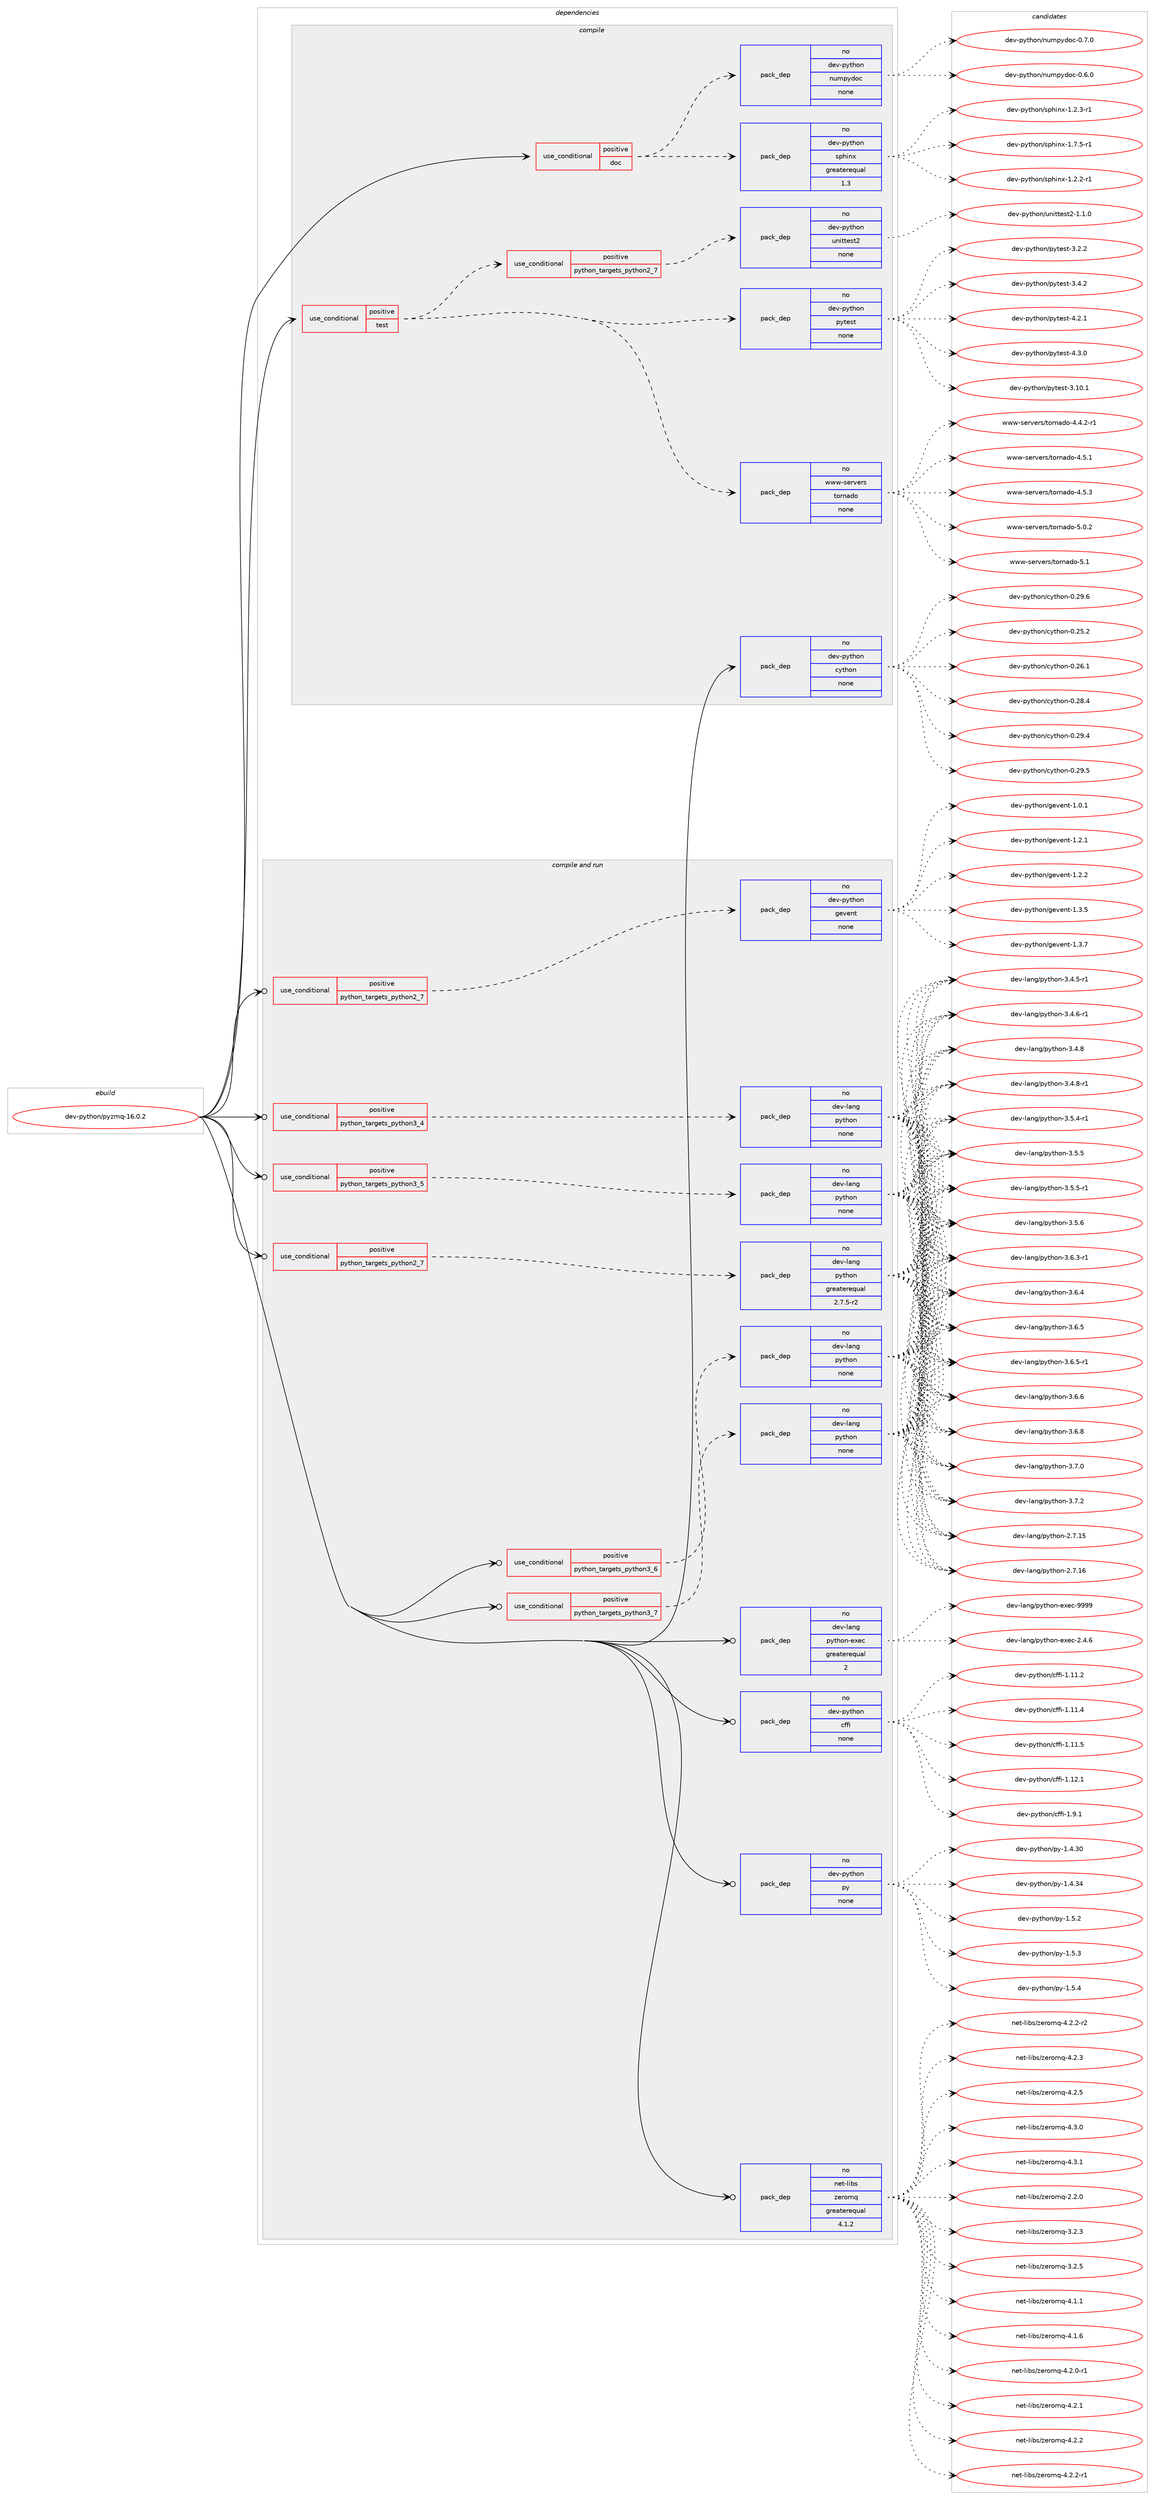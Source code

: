 digraph prolog {

# *************
# Graph options
# *************

newrank=true;
concentrate=true;
compound=true;
graph [rankdir=LR,fontname=Helvetica,fontsize=10,ranksep=1.5];#, ranksep=2.5, nodesep=0.2];
edge  [arrowhead=vee];
node  [fontname=Helvetica,fontsize=10];

# **********
# The ebuild
# **********

subgraph cluster_leftcol {
color=gray;
rank=same;
label=<<i>ebuild</i>>;
id [label="dev-python/pyzmq-16.0.2", color=red, width=4, href="../dev-python/pyzmq-16.0.2.svg"];
}

# ****************
# The dependencies
# ****************

subgraph cluster_midcol {
color=gray;
label=<<i>dependencies</i>>;
subgraph cluster_compile {
fillcolor="#eeeeee";
style=filled;
label=<<i>compile</i>>;
subgraph cond383420 {
dependency1437870 [label=<<TABLE BORDER="0" CELLBORDER="1" CELLSPACING="0" CELLPADDING="4"><TR><TD ROWSPAN="3" CELLPADDING="10">use_conditional</TD></TR><TR><TD>positive</TD></TR><TR><TD>doc</TD></TR></TABLE>>, shape=none, color=red];
subgraph pack1031091 {
dependency1437871 [label=<<TABLE BORDER="0" CELLBORDER="1" CELLSPACING="0" CELLPADDING="4" WIDTH="220"><TR><TD ROWSPAN="6" CELLPADDING="30">pack_dep</TD></TR><TR><TD WIDTH="110">no</TD></TR><TR><TD>dev-python</TD></TR><TR><TD>sphinx</TD></TR><TR><TD>greaterequal</TD></TR><TR><TD>1.3</TD></TR></TABLE>>, shape=none, color=blue];
}
dependency1437870:e -> dependency1437871:w [weight=20,style="dashed",arrowhead="vee"];
subgraph pack1031092 {
dependency1437872 [label=<<TABLE BORDER="0" CELLBORDER="1" CELLSPACING="0" CELLPADDING="4" WIDTH="220"><TR><TD ROWSPAN="6" CELLPADDING="30">pack_dep</TD></TR><TR><TD WIDTH="110">no</TD></TR><TR><TD>dev-python</TD></TR><TR><TD>numpydoc</TD></TR><TR><TD>none</TD></TR><TR><TD></TD></TR></TABLE>>, shape=none, color=blue];
}
dependency1437870:e -> dependency1437872:w [weight=20,style="dashed",arrowhead="vee"];
}
id:e -> dependency1437870:w [weight=20,style="solid",arrowhead="vee"];
subgraph cond383421 {
dependency1437873 [label=<<TABLE BORDER="0" CELLBORDER="1" CELLSPACING="0" CELLPADDING="4"><TR><TD ROWSPAN="3" CELLPADDING="10">use_conditional</TD></TR><TR><TD>positive</TD></TR><TR><TD>test</TD></TR></TABLE>>, shape=none, color=red];
subgraph pack1031093 {
dependency1437874 [label=<<TABLE BORDER="0" CELLBORDER="1" CELLSPACING="0" CELLPADDING="4" WIDTH="220"><TR><TD ROWSPAN="6" CELLPADDING="30">pack_dep</TD></TR><TR><TD WIDTH="110">no</TD></TR><TR><TD>dev-python</TD></TR><TR><TD>pytest</TD></TR><TR><TD>none</TD></TR><TR><TD></TD></TR></TABLE>>, shape=none, color=blue];
}
dependency1437873:e -> dependency1437874:w [weight=20,style="dashed",arrowhead="vee"];
subgraph cond383422 {
dependency1437875 [label=<<TABLE BORDER="0" CELLBORDER="1" CELLSPACING="0" CELLPADDING="4"><TR><TD ROWSPAN="3" CELLPADDING="10">use_conditional</TD></TR><TR><TD>positive</TD></TR><TR><TD>python_targets_python2_7</TD></TR></TABLE>>, shape=none, color=red];
subgraph pack1031094 {
dependency1437876 [label=<<TABLE BORDER="0" CELLBORDER="1" CELLSPACING="0" CELLPADDING="4" WIDTH="220"><TR><TD ROWSPAN="6" CELLPADDING="30">pack_dep</TD></TR><TR><TD WIDTH="110">no</TD></TR><TR><TD>dev-python</TD></TR><TR><TD>unittest2</TD></TR><TR><TD>none</TD></TR><TR><TD></TD></TR></TABLE>>, shape=none, color=blue];
}
dependency1437875:e -> dependency1437876:w [weight=20,style="dashed",arrowhead="vee"];
}
dependency1437873:e -> dependency1437875:w [weight=20,style="dashed",arrowhead="vee"];
subgraph pack1031095 {
dependency1437877 [label=<<TABLE BORDER="0" CELLBORDER="1" CELLSPACING="0" CELLPADDING="4" WIDTH="220"><TR><TD ROWSPAN="6" CELLPADDING="30">pack_dep</TD></TR><TR><TD WIDTH="110">no</TD></TR><TR><TD>www-servers</TD></TR><TR><TD>tornado</TD></TR><TR><TD>none</TD></TR><TR><TD></TD></TR></TABLE>>, shape=none, color=blue];
}
dependency1437873:e -> dependency1437877:w [weight=20,style="dashed",arrowhead="vee"];
}
id:e -> dependency1437873:w [weight=20,style="solid",arrowhead="vee"];
subgraph pack1031096 {
dependency1437878 [label=<<TABLE BORDER="0" CELLBORDER="1" CELLSPACING="0" CELLPADDING="4" WIDTH="220"><TR><TD ROWSPAN="6" CELLPADDING="30">pack_dep</TD></TR><TR><TD WIDTH="110">no</TD></TR><TR><TD>dev-python</TD></TR><TR><TD>cython</TD></TR><TR><TD>none</TD></TR><TR><TD></TD></TR></TABLE>>, shape=none, color=blue];
}
id:e -> dependency1437878:w [weight=20,style="solid",arrowhead="vee"];
}
subgraph cluster_compileandrun {
fillcolor="#eeeeee";
style=filled;
label=<<i>compile and run</i>>;
subgraph cond383423 {
dependency1437879 [label=<<TABLE BORDER="0" CELLBORDER="1" CELLSPACING="0" CELLPADDING="4"><TR><TD ROWSPAN="3" CELLPADDING="10">use_conditional</TD></TR><TR><TD>positive</TD></TR><TR><TD>python_targets_python2_7</TD></TR></TABLE>>, shape=none, color=red];
subgraph pack1031097 {
dependency1437880 [label=<<TABLE BORDER="0" CELLBORDER="1" CELLSPACING="0" CELLPADDING="4" WIDTH="220"><TR><TD ROWSPAN="6" CELLPADDING="30">pack_dep</TD></TR><TR><TD WIDTH="110">no</TD></TR><TR><TD>dev-lang</TD></TR><TR><TD>python</TD></TR><TR><TD>greaterequal</TD></TR><TR><TD>2.7.5-r2</TD></TR></TABLE>>, shape=none, color=blue];
}
dependency1437879:e -> dependency1437880:w [weight=20,style="dashed",arrowhead="vee"];
}
id:e -> dependency1437879:w [weight=20,style="solid",arrowhead="odotvee"];
subgraph cond383424 {
dependency1437881 [label=<<TABLE BORDER="0" CELLBORDER="1" CELLSPACING="0" CELLPADDING="4"><TR><TD ROWSPAN="3" CELLPADDING="10">use_conditional</TD></TR><TR><TD>positive</TD></TR><TR><TD>python_targets_python2_7</TD></TR></TABLE>>, shape=none, color=red];
subgraph pack1031098 {
dependency1437882 [label=<<TABLE BORDER="0" CELLBORDER="1" CELLSPACING="0" CELLPADDING="4" WIDTH="220"><TR><TD ROWSPAN="6" CELLPADDING="30">pack_dep</TD></TR><TR><TD WIDTH="110">no</TD></TR><TR><TD>dev-python</TD></TR><TR><TD>gevent</TD></TR><TR><TD>none</TD></TR><TR><TD></TD></TR></TABLE>>, shape=none, color=blue];
}
dependency1437881:e -> dependency1437882:w [weight=20,style="dashed",arrowhead="vee"];
}
id:e -> dependency1437881:w [weight=20,style="solid",arrowhead="odotvee"];
subgraph cond383425 {
dependency1437883 [label=<<TABLE BORDER="0" CELLBORDER="1" CELLSPACING="0" CELLPADDING="4"><TR><TD ROWSPAN="3" CELLPADDING="10">use_conditional</TD></TR><TR><TD>positive</TD></TR><TR><TD>python_targets_python3_4</TD></TR></TABLE>>, shape=none, color=red];
subgraph pack1031099 {
dependency1437884 [label=<<TABLE BORDER="0" CELLBORDER="1" CELLSPACING="0" CELLPADDING="4" WIDTH="220"><TR><TD ROWSPAN="6" CELLPADDING="30">pack_dep</TD></TR><TR><TD WIDTH="110">no</TD></TR><TR><TD>dev-lang</TD></TR><TR><TD>python</TD></TR><TR><TD>none</TD></TR><TR><TD></TD></TR></TABLE>>, shape=none, color=blue];
}
dependency1437883:e -> dependency1437884:w [weight=20,style="dashed",arrowhead="vee"];
}
id:e -> dependency1437883:w [weight=20,style="solid",arrowhead="odotvee"];
subgraph cond383426 {
dependency1437885 [label=<<TABLE BORDER="0" CELLBORDER="1" CELLSPACING="0" CELLPADDING="4"><TR><TD ROWSPAN="3" CELLPADDING="10">use_conditional</TD></TR><TR><TD>positive</TD></TR><TR><TD>python_targets_python3_5</TD></TR></TABLE>>, shape=none, color=red];
subgraph pack1031100 {
dependency1437886 [label=<<TABLE BORDER="0" CELLBORDER="1" CELLSPACING="0" CELLPADDING="4" WIDTH="220"><TR><TD ROWSPAN="6" CELLPADDING="30">pack_dep</TD></TR><TR><TD WIDTH="110">no</TD></TR><TR><TD>dev-lang</TD></TR><TR><TD>python</TD></TR><TR><TD>none</TD></TR><TR><TD></TD></TR></TABLE>>, shape=none, color=blue];
}
dependency1437885:e -> dependency1437886:w [weight=20,style="dashed",arrowhead="vee"];
}
id:e -> dependency1437885:w [weight=20,style="solid",arrowhead="odotvee"];
subgraph cond383427 {
dependency1437887 [label=<<TABLE BORDER="0" CELLBORDER="1" CELLSPACING="0" CELLPADDING="4"><TR><TD ROWSPAN="3" CELLPADDING="10">use_conditional</TD></TR><TR><TD>positive</TD></TR><TR><TD>python_targets_python3_6</TD></TR></TABLE>>, shape=none, color=red];
subgraph pack1031101 {
dependency1437888 [label=<<TABLE BORDER="0" CELLBORDER="1" CELLSPACING="0" CELLPADDING="4" WIDTH="220"><TR><TD ROWSPAN="6" CELLPADDING="30">pack_dep</TD></TR><TR><TD WIDTH="110">no</TD></TR><TR><TD>dev-lang</TD></TR><TR><TD>python</TD></TR><TR><TD>none</TD></TR><TR><TD></TD></TR></TABLE>>, shape=none, color=blue];
}
dependency1437887:e -> dependency1437888:w [weight=20,style="dashed",arrowhead="vee"];
}
id:e -> dependency1437887:w [weight=20,style="solid",arrowhead="odotvee"];
subgraph cond383428 {
dependency1437889 [label=<<TABLE BORDER="0" CELLBORDER="1" CELLSPACING="0" CELLPADDING="4"><TR><TD ROWSPAN="3" CELLPADDING="10">use_conditional</TD></TR><TR><TD>positive</TD></TR><TR><TD>python_targets_python3_7</TD></TR></TABLE>>, shape=none, color=red];
subgraph pack1031102 {
dependency1437890 [label=<<TABLE BORDER="0" CELLBORDER="1" CELLSPACING="0" CELLPADDING="4" WIDTH="220"><TR><TD ROWSPAN="6" CELLPADDING="30">pack_dep</TD></TR><TR><TD WIDTH="110">no</TD></TR><TR><TD>dev-lang</TD></TR><TR><TD>python</TD></TR><TR><TD>none</TD></TR><TR><TD></TD></TR></TABLE>>, shape=none, color=blue];
}
dependency1437889:e -> dependency1437890:w [weight=20,style="dashed",arrowhead="vee"];
}
id:e -> dependency1437889:w [weight=20,style="solid",arrowhead="odotvee"];
subgraph pack1031103 {
dependency1437891 [label=<<TABLE BORDER="0" CELLBORDER="1" CELLSPACING="0" CELLPADDING="4" WIDTH="220"><TR><TD ROWSPAN="6" CELLPADDING="30">pack_dep</TD></TR><TR><TD WIDTH="110">no</TD></TR><TR><TD>dev-lang</TD></TR><TR><TD>python-exec</TD></TR><TR><TD>greaterequal</TD></TR><TR><TD>2</TD></TR></TABLE>>, shape=none, color=blue];
}
id:e -> dependency1437891:w [weight=20,style="solid",arrowhead="odotvee"];
subgraph pack1031104 {
dependency1437892 [label=<<TABLE BORDER="0" CELLBORDER="1" CELLSPACING="0" CELLPADDING="4" WIDTH="220"><TR><TD ROWSPAN="6" CELLPADDING="30">pack_dep</TD></TR><TR><TD WIDTH="110">no</TD></TR><TR><TD>dev-python</TD></TR><TR><TD>cffi</TD></TR><TR><TD>none</TD></TR><TR><TD></TD></TR></TABLE>>, shape=none, color=blue];
}
id:e -> dependency1437892:w [weight=20,style="solid",arrowhead="odotvee"];
subgraph pack1031105 {
dependency1437893 [label=<<TABLE BORDER="0" CELLBORDER="1" CELLSPACING="0" CELLPADDING="4" WIDTH="220"><TR><TD ROWSPAN="6" CELLPADDING="30">pack_dep</TD></TR><TR><TD WIDTH="110">no</TD></TR><TR><TD>dev-python</TD></TR><TR><TD>py</TD></TR><TR><TD>none</TD></TR><TR><TD></TD></TR></TABLE>>, shape=none, color=blue];
}
id:e -> dependency1437893:w [weight=20,style="solid",arrowhead="odotvee"];
subgraph pack1031106 {
dependency1437894 [label=<<TABLE BORDER="0" CELLBORDER="1" CELLSPACING="0" CELLPADDING="4" WIDTH="220"><TR><TD ROWSPAN="6" CELLPADDING="30">pack_dep</TD></TR><TR><TD WIDTH="110">no</TD></TR><TR><TD>net-libs</TD></TR><TR><TD>zeromq</TD></TR><TR><TD>greaterequal</TD></TR><TR><TD>4.1.2</TD></TR></TABLE>>, shape=none, color=blue];
}
id:e -> dependency1437894:w [weight=20,style="solid",arrowhead="odotvee"];
}
subgraph cluster_run {
fillcolor="#eeeeee";
style=filled;
label=<<i>run</i>>;
}
}

# **************
# The candidates
# **************

subgraph cluster_choices {
rank=same;
color=gray;
label=<<i>candidates</i>>;

subgraph choice1031091 {
color=black;
nodesep=1;
choice10010111845112121116104111110471151121041051101204549465046504511449 [label="dev-python/sphinx-1.2.2-r1", color=red, width=4,href="../dev-python/sphinx-1.2.2-r1.svg"];
choice10010111845112121116104111110471151121041051101204549465046514511449 [label="dev-python/sphinx-1.2.3-r1", color=red, width=4,href="../dev-python/sphinx-1.2.3-r1.svg"];
choice10010111845112121116104111110471151121041051101204549465546534511449 [label="dev-python/sphinx-1.7.5-r1", color=red, width=4,href="../dev-python/sphinx-1.7.5-r1.svg"];
dependency1437871:e -> choice10010111845112121116104111110471151121041051101204549465046504511449:w [style=dotted,weight="100"];
dependency1437871:e -> choice10010111845112121116104111110471151121041051101204549465046514511449:w [style=dotted,weight="100"];
dependency1437871:e -> choice10010111845112121116104111110471151121041051101204549465546534511449:w [style=dotted,weight="100"];
}
subgraph choice1031092 {
color=black;
nodesep=1;
choice100101118451121211161041111104711011710911212110011199454846544648 [label="dev-python/numpydoc-0.6.0", color=red, width=4,href="../dev-python/numpydoc-0.6.0.svg"];
choice100101118451121211161041111104711011710911212110011199454846554648 [label="dev-python/numpydoc-0.7.0", color=red, width=4,href="../dev-python/numpydoc-0.7.0.svg"];
dependency1437872:e -> choice100101118451121211161041111104711011710911212110011199454846544648:w [style=dotted,weight="100"];
dependency1437872:e -> choice100101118451121211161041111104711011710911212110011199454846554648:w [style=dotted,weight="100"];
}
subgraph choice1031093 {
color=black;
nodesep=1;
choice100101118451121211161041111104711212111610111511645514649484649 [label="dev-python/pytest-3.10.1", color=red, width=4,href="../dev-python/pytest-3.10.1.svg"];
choice1001011184511212111610411111047112121116101115116455146504650 [label="dev-python/pytest-3.2.2", color=red, width=4,href="../dev-python/pytest-3.2.2.svg"];
choice1001011184511212111610411111047112121116101115116455146524650 [label="dev-python/pytest-3.4.2", color=red, width=4,href="../dev-python/pytest-3.4.2.svg"];
choice1001011184511212111610411111047112121116101115116455246504649 [label="dev-python/pytest-4.2.1", color=red, width=4,href="../dev-python/pytest-4.2.1.svg"];
choice1001011184511212111610411111047112121116101115116455246514648 [label="dev-python/pytest-4.3.0", color=red, width=4,href="../dev-python/pytest-4.3.0.svg"];
dependency1437874:e -> choice100101118451121211161041111104711212111610111511645514649484649:w [style=dotted,weight="100"];
dependency1437874:e -> choice1001011184511212111610411111047112121116101115116455146504650:w [style=dotted,weight="100"];
dependency1437874:e -> choice1001011184511212111610411111047112121116101115116455146524650:w [style=dotted,weight="100"];
dependency1437874:e -> choice1001011184511212111610411111047112121116101115116455246504649:w [style=dotted,weight="100"];
dependency1437874:e -> choice1001011184511212111610411111047112121116101115116455246514648:w [style=dotted,weight="100"];
}
subgraph choice1031094 {
color=black;
nodesep=1;
choice100101118451121211161041111104711711010511611610111511650454946494648 [label="dev-python/unittest2-1.1.0", color=red, width=4,href="../dev-python/unittest2-1.1.0.svg"];
dependency1437876:e -> choice100101118451121211161041111104711711010511611610111511650454946494648:w [style=dotted,weight="100"];
}
subgraph choice1031095 {
color=black;
nodesep=1;
choice1191191194511510111411810111411547116111114110971001114552465246504511449 [label="www-servers/tornado-4.4.2-r1", color=red, width=4,href="../www-servers/tornado-4.4.2-r1.svg"];
choice119119119451151011141181011141154711611111411097100111455246534649 [label="www-servers/tornado-4.5.1", color=red, width=4,href="../www-servers/tornado-4.5.1.svg"];
choice119119119451151011141181011141154711611111411097100111455246534651 [label="www-servers/tornado-4.5.3", color=red, width=4,href="../www-servers/tornado-4.5.3.svg"];
choice119119119451151011141181011141154711611111411097100111455346484650 [label="www-servers/tornado-5.0.2", color=red, width=4,href="../www-servers/tornado-5.0.2.svg"];
choice11911911945115101114118101114115471161111141109710011145534649 [label="www-servers/tornado-5.1", color=red, width=4,href="../www-servers/tornado-5.1.svg"];
dependency1437877:e -> choice1191191194511510111411810111411547116111114110971001114552465246504511449:w [style=dotted,weight="100"];
dependency1437877:e -> choice119119119451151011141181011141154711611111411097100111455246534649:w [style=dotted,weight="100"];
dependency1437877:e -> choice119119119451151011141181011141154711611111411097100111455246534651:w [style=dotted,weight="100"];
dependency1437877:e -> choice119119119451151011141181011141154711611111411097100111455346484650:w [style=dotted,weight="100"];
dependency1437877:e -> choice11911911945115101114118101114115471161111141109710011145534649:w [style=dotted,weight="100"];
}
subgraph choice1031096 {
color=black;
nodesep=1;
choice10010111845112121116104111110479912111610411111045484650534650 [label="dev-python/cython-0.25.2", color=red, width=4,href="../dev-python/cython-0.25.2.svg"];
choice10010111845112121116104111110479912111610411111045484650544649 [label="dev-python/cython-0.26.1", color=red, width=4,href="../dev-python/cython-0.26.1.svg"];
choice10010111845112121116104111110479912111610411111045484650564652 [label="dev-python/cython-0.28.4", color=red, width=4,href="../dev-python/cython-0.28.4.svg"];
choice10010111845112121116104111110479912111610411111045484650574652 [label="dev-python/cython-0.29.4", color=red, width=4,href="../dev-python/cython-0.29.4.svg"];
choice10010111845112121116104111110479912111610411111045484650574653 [label="dev-python/cython-0.29.5", color=red, width=4,href="../dev-python/cython-0.29.5.svg"];
choice10010111845112121116104111110479912111610411111045484650574654 [label="dev-python/cython-0.29.6", color=red, width=4,href="../dev-python/cython-0.29.6.svg"];
dependency1437878:e -> choice10010111845112121116104111110479912111610411111045484650534650:w [style=dotted,weight="100"];
dependency1437878:e -> choice10010111845112121116104111110479912111610411111045484650544649:w [style=dotted,weight="100"];
dependency1437878:e -> choice10010111845112121116104111110479912111610411111045484650564652:w [style=dotted,weight="100"];
dependency1437878:e -> choice10010111845112121116104111110479912111610411111045484650574652:w [style=dotted,weight="100"];
dependency1437878:e -> choice10010111845112121116104111110479912111610411111045484650574653:w [style=dotted,weight="100"];
dependency1437878:e -> choice10010111845112121116104111110479912111610411111045484650574654:w [style=dotted,weight="100"];
}
subgraph choice1031097 {
color=black;
nodesep=1;
choice10010111845108971101034711212111610411111045504655464953 [label="dev-lang/python-2.7.15", color=red, width=4,href="../dev-lang/python-2.7.15.svg"];
choice10010111845108971101034711212111610411111045504655464954 [label="dev-lang/python-2.7.16", color=red, width=4,href="../dev-lang/python-2.7.16.svg"];
choice1001011184510897110103471121211161041111104551465246534511449 [label="dev-lang/python-3.4.5-r1", color=red, width=4,href="../dev-lang/python-3.4.5-r1.svg"];
choice1001011184510897110103471121211161041111104551465246544511449 [label="dev-lang/python-3.4.6-r1", color=red, width=4,href="../dev-lang/python-3.4.6-r1.svg"];
choice100101118451089711010347112121116104111110455146524656 [label="dev-lang/python-3.4.8", color=red, width=4,href="../dev-lang/python-3.4.8.svg"];
choice1001011184510897110103471121211161041111104551465246564511449 [label="dev-lang/python-3.4.8-r1", color=red, width=4,href="../dev-lang/python-3.4.8-r1.svg"];
choice1001011184510897110103471121211161041111104551465346524511449 [label="dev-lang/python-3.5.4-r1", color=red, width=4,href="../dev-lang/python-3.5.4-r1.svg"];
choice100101118451089711010347112121116104111110455146534653 [label="dev-lang/python-3.5.5", color=red, width=4,href="../dev-lang/python-3.5.5.svg"];
choice1001011184510897110103471121211161041111104551465346534511449 [label="dev-lang/python-3.5.5-r1", color=red, width=4,href="../dev-lang/python-3.5.5-r1.svg"];
choice100101118451089711010347112121116104111110455146534654 [label="dev-lang/python-3.5.6", color=red, width=4,href="../dev-lang/python-3.5.6.svg"];
choice1001011184510897110103471121211161041111104551465446514511449 [label="dev-lang/python-3.6.3-r1", color=red, width=4,href="../dev-lang/python-3.6.3-r1.svg"];
choice100101118451089711010347112121116104111110455146544652 [label="dev-lang/python-3.6.4", color=red, width=4,href="../dev-lang/python-3.6.4.svg"];
choice100101118451089711010347112121116104111110455146544653 [label="dev-lang/python-3.6.5", color=red, width=4,href="../dev-lang/python-3.6.5.svg"];
choice1001011184510897110103471121211161041111104551465446534511449 [label="dev-lang/python-3.6.5-r1", color=red, width=4,href="../dev-lang/python-3.6.5-r1.svg"];
choice100101118451089711010347112121116104111110455146544654 [label="dev-lang/python-3.6.6", color=red, width=4,href="../dev-lang/python-3.6.6.svg"];
choice100101118451089711010347112121116104111110455146544656 [label="dev-lang/python-3.6.8", color=red, width=4,href="../dev-lang/python-3.6.8.svg"];
choice100101118451089711010347112121116104111110455146554648 [label="dev-lang/python-3.7.0", color=red, width=4,href="../dev-lang/python-3.7.0.svg"];
choice100101118451089711010347112121116104111110455146554650 [label="dev-lang/python-3.7.2", color=red, width=4,href="../dev-lang/python-3.7.2.svg"];
dependency1437880:e -> choice10010111845108971101034711212111610411111045504655464953:w [style=dotted,weight="100"];
dependency1437880:e -> choice10010111845108971101034711212111610411111045504655464954:w [style=dotted,weight="100"];
dependency1437880:e -> choice1001011184510897110103471121211161041111104551465246534511449:w [style=dotted,weight="100"];
dependency1437880:e -> choice1001011184510897110103471121211161041111104551465246544511449:w [style=dotted,weight="100"];
dependency1437880:e -> choice100101118451089711010347112121116104111110455146524656:w [style=dotted,weight="100"];
dependency1437880:e -> choice1001011184510897110103471121211161041111104551465246564511449:w [style=dotted,weight="100"];
dependency1437880:e -> choice1001011184510897110103471121211161041111104551465346524511449:w [style=dotted,weight="100"];
dependency1437880:e -> choice100101118451089711010347112121116104111110455146534653:w [style=dotted,weight="100"];
dependency1437880:e -> choice1001011184510897110103471121211161041111104551465346534511449:w [style=dotted,weight="100"];
dependency1437880:e -> choice100101118451089711010347112121116104111110455146534654:w [style=dotted,weight="100"];
dependency1437880:e -> choice1001011184510897110103471121211161041111104551465446514511449:w [style=dotted,weight="100"];
dependency1437880:e -> choice100101118451089711010347112121116104111110455146544652:w [style=dotted,weight="100"];
dependency1437880:e -> choice100101118451089711010347112121116104111110455146544653:w [style=dotted,weight="100"];
dependency1437880:e -> choice1001011184510897110103471121211161041111104551465446534511449:w [style=dotted,weight="100"];
dependency1437880:e -> choice100101118451089711010347112121116104111110455146544654:w [style=dotted,weight="100"];
dependency1437880:e -> choice100101118451089711010347112121116104111110455146544656:w [style=dotted,weight="100"];
dependency1437880:e -> choice100101118451089711010347112121116104111110455146554648:w [style=dotted,weight="100"];
dependency1437880:e -> choice100101118451089711010347112121116104111110455146554650:w [style=dotted,weight="100"];
}
subgraph choice1031098 {
color=black;
nodesep=1;
choice1001011184511212111610411111047103101118101110116454946484649 [label="dev-python/gevent-1.0.1", color=red, width=4,href="../dev-python/gevent-1.0.1.svg"];
choice1001011184511212111610411111047103101118101110116454946504649 [label="dev-python/gevent-1.2.1", color=red, width=4,href="../dev-python/gevent-1.2.1.svg"];
choice1001011184511212111610411111047103101118101110116454946504650 [label="dev-python/gevent-1.2.2", color=red, width=4,href="../dev-python/gevent-1.2.2.svg"];
choice1001011184511212111610411111047103101118101110116454946514653 [label="dev-python/gevent-1.3.5", color=red, width=4,href="../dev-python/gevent-1.3.5.svg"];
choice1001011184511212111610411111047103101118101110116454946514655 [label="dev-python/gevent-1.3.7", color=red, width=4,href="../dev-python/gevent-1.3.7.svg"];
dependency1437882:e -> choice1001011184511212111610411111047103101118101110116454946484649:w [style=dotted,weight="100"];
dependency1437882:e -> choice1001011184511212111610411111047103101118101110116454946504649:w [style=dotted,weight="100"];
dependency1437882:e -> choice1001011184511212111610411111047103101118101110116454946504650:w [style=dotted,weight="100"];
dependency1437882:e -> choice1001011184511212111610411111047103101118101110116454946514653:w [style=dotted,weight="100"];
dependency1437882:e -> choice1001011184511212111610411111047103101118101110116454946514655:w [style=dotted,weight="100"];
}
subgraph choice1031099 {
color=black;
nodesep=1;
choice10010111845108971101034711212111610411111045504655464953 [label="dev-lang/python-2.7.15", color=red, width=4,href="../dev-lang/python-2.7.15.svg"];
choice10010111845108971101034711212111610411111045504655464954 [label="dev-lang/python-2.7.16", color=red, width=4,href="../dev-lang/python-2.7.16.svg"];
choice1001011184510897110103471121211161041111104551465246534511449 [label="dev-lang/python-3.4.5-r1", color=red, width=4,href="../dev-lang/python-3.4.5-r1.svg"];
choice1001011184510897110103471121211161041111104551465246544511449 [label="dev-lang/python-3.4.6-r1", color=red, width=4,href="../dev-lang/python-3.4.6-r1.svg"];
choice100101118451089711010347112121116104111110455146524656 [label="dev-lang/python-3.4.8", color=red, width=4,href="../dev-lang/python-3.4.8.svg"];
choice1001011184510897110103471121211161041111104551465246564511449 [label="dev-lang/python-3.4.8-r1", color=red, width=4,href="../dev-lang/python-3.4.8-r1.svg"];
choice1001011184510897110103471121211161041111104551465346524511449 [label="dev-lang/python-3.5.4-r1", color=red, width=4,href="../dev-lang/python-3.5.4-r1.svg"];
choice100101118451089711010347112121116104111110455146534653 [label="dev-lang/python-3.5.5", color=red, width=4,href="../dev-lang/python-3.5.5.svg"];
choice1001011184510897110103471121211161041111104551465346534511449 [label="dev-lang/python-3.5.5-r1", color=red, width=4,href="../dev-lang/python-3.5.5-r1.svg"];
choice100101118451089711010347112121116104111110455146534654 [label="dev-lang/python-3.5.6", color=red, width=4,href="../dev-lang/python-3.5.6.svg"];
choice1001011184510897110103471121211161041111104551465446514511449 [label="dev-lang/python-3.6.3-r1", color=red, width=4,href="../dev-lang/python-3.6.3-r1.svg"];
choice100101118451089711010347112121116104111110455146544652 [label="dev-lang/python-3.6.4", color=red, width=4,href="../dev-lang/python-3.6.4.svg"];
choice100101118451089711010347112121116104111110455146544653 [label="dev-lang/python-3.6.5", color=red, width=4,href="../dev-lang/python-3.6.5.svg"];
choice1001011184510897110103471121211161041111104551465446534511449 [label="dev-lang/python-3.6.5-r1", color=red, width=4,href="../dev-lang/python-3.6.5-r1.svg"];
choice100101118451089711010347112121116104111110455146544654 [label="dev-lang/python-3.6.6", color=red, width=4,href="../dev-lang/python-3.6.6.svg"];
choice100101118451089711010347112121116104111110455146544656 [label="dev-lang/python-3.6.8", color=red, width=4,href="../dev-lang/python-3.6.8.svg"];
choice100101118451089711010347112121116104111110455146554648 [label="dev-lang/python-3.7.0", color=red, width=4,href="../dev-lang/python-3.7.0.svg"];
choice100101118451089711010347112121116104111110455146554650 [label="dev-lang/python-3.7.2", color=red, width=4,href="../dev-lang/python-3.7.2.svg"];
dependency1437884:e -> choice10010111845108971101034711212111610411111045504655464953:w [style=dotted,weight="100"];
dependency1437884:e -> choice10010111845108971101034711212111610411111045504655464954:w [style=dotted,weight="100"];
dependency1437884:e -> choice1001011184510897110103471121211161041111104551465246534511449:w [style=dotted,weight="100"];
dependency1437884:e -> choice1001011184510897110103471121211161041111104551465246544511449:w [style=dotted,weight="100"];
dependency1437884:e -> choice100101118451089711010347112121116104111110455146524656:w [style=dotted,weight="100"];
dependency1437884:e -> choice1001011184510897110103471121211161041111104551465246564511449:w [style=dotted,weight="100"];
dependency1437884:e -> choice1001011184510897110103471121211161041111104551465346524511449:w [style=dotted,weight="100"];
dependency1437884:e -> choice100101118451089711010347112121116104111110455146534653:w [style=dotted,weight="100"];
dependency1437884:e -> choice1001011184510897110103471121211161041111104551465346534511449:w [style=dotted,weight="100"];
dependency1437884:e -> choice100101118451089711010347112121116104111110455146534654:w [style=dotted,weight="100"];
dependency1437884:e -> choice1001011184510897110103471121211161041111104551465446514511449:w [style=dotted,weight="100"];
dependency1437884:e -> choice100101118451089711010347112121116104111110455146544652:w [style=dotted,weight="100"];
dependency1437884:e -> choice100101118451089711010347112121116104111110455146544653:w [style=dotted,weight="100"];
dependency1437884:e -> choice1001011184510897110103471121211161041111104551465446534511449:w [style=dotted,weight="100"];
dependency1437884:e -> choice100101118451089711010347112121116104111110455146544654:w [style=dotted,weight="100"];
dependency1437884:e -> choice100101118451089711010347112121116104111110455146544656:w [style=dotted,weight="100"];
dependency1437884:e -> choice100101118451089711010347112121116104111110455146554648:w [style=dotted,weight="100"];
dependency1437884:e -> choice100101118451089711010347112121116104111110455146554650:w [style=dotted,weight="100"];
}
subgraph choice1031100 {
color=black;
nodesep=1;
choice10010111845108971101034711212111610411111045504655464953 [label="dev-lang/python-2.7.15", color=red, width=4,href="../dev-lang/python-2.7.15.svg"];
choice10010111845108971101034711212111610411111045504655464954 [label="dev-lang/python-2.7.16", color=red, width=4,href="../dev-lang/python-2.7.16.svg"];
choice1001011184510897110103471121211161041111104551465246534511449 [label="dev-lang/python-3.4.5-r1", color=red, width=4,href="../dev-lang/python-3.4.5-r1.svg"];
choice1001011184510897110103471121211161041111104551465246544511449 [label="dev-lang/python-3.4.6-r1", color=red, width=4,href="../dev-lang/python-3.4.6-r1.svg"];
choice100101118451089711010347112121116104111110455146524656 [label="dev-lang/python-3.4.8", color=red, width=4,href="../dev-lang/python-3.4.8.svg"];
choice1001011184510897110103471121211161041111104551465246564511449 [label="dev-lang/python-3.4.8-r1", color=red, width=4,href="../dev-lang/python-3.4.8-r1.svg"];
choice1001011184510897110103471121211161041111104551465346524511449 [label="dev-lang/python-3.5.4-r1", color=red, width=4,href="../dev-lang/python-3.5.4-r1.svg"];
choice100101118451089711010347112121116104111110455146534653 [label="dev-lang/python-3.5.5", color=red, width=4,href="../dev-lang/python-3.5.5.svg"];
choice1001011184510897110103471121211161041111104551465346534511449 [label="dev-lang/python-3.5.5-r1", color=red, width=4,href="../dev-lang/python-3.5.5-r1.svg"];
choice100101118451089711010347112121116104111110455146534654 [label="dev-lang/python-3.5.6", color=red, width=4,href="../dev-lang/python-3.5.6.svg"];
choice1001011184510897110103471121211161041111104551465446514511449 [label="dev-lang/python-3.6.3-r1", color=red, width=4,href="../dev-lang/python-3.6.3-r1.svg"];
choice100101118451089711010347112121116104111110455146544652 [label="dev-lang/python-3.6.4", color=red, width=4,href="../dev-lang/python-3.6.4.svg"];
choice100101118451089711010347112121116104111110455146544653 [label="dev-lang/python-3.6.5", color=red, width=4,href="../dev-lang/python-3.6.5.svg"];
choice1001011184510897110103471121211161041111104551465446534511449 [label="dev-lang/python-3.6.5-r1", color=red, width=4,href="../dev-lang/python-3.6.5-r1.svg"];
choice100101118451089711010347112121116104111110455146544654 [label="dev-lang/python-3.6.6", color=red, width=4,href="../dev-lang/python-3.6.6.svg"];
choice100101118451089711010347112121116104111110455146544656 [label="dev-lang/python-3.6.8", color=red, width=4,href="../dev-lang/python-3.6.8.svg"];
choice100101118451089711010347112121116104111110455146554648 [label="dev-lang/python-3.7.0", color=red, width=4,href="../dev-lang/python-3.7.0.svg"];
choice100101118451089711010347112121116104111110455146554650 [label="dev-lang/python-3.7.2", color=red, width=4,href="../dev-lang/python-3.7.2.svg"];
dependency1437886:e -> choice10010111845108971101034711212111610411111045504655464953:w [style=dotted,weight="100"];
dependency1437886:e -> choice10010111845108971101034711212111610411111045504655464954:w [style=dotted,weight="100"];
dependency1437886:e -> choice1001011184510897110103471121211161041111104551465246534511449:w [style=dotted,weight="100"];
dependency1437886:e -> choice1001011184510897110103471121211161041111104551465246544511449:w [style=dotted,weight="100"];
dependency1437886:e -> choice100101118451089711010347112121116104111110455146524656:w [style=dotted,weight="100"];
dependency1437886:e -> choice1001011184510897110103471121211161041111104551465246564511449:w [style=dotted,weight="100"];
dependency1437886:e -> choice1001011184510897110103471121211161041111104551465346524511449:w [style=dotted,weight="100"];
dependency1437886:e -> choice100101118451089711010347112121116104111110455146534653:w [style=dotted,weight="100"];
dependency1437886:e -> choice1001011184510897110103471121211161041111104551465346534511449:w [style=dotted,weight="100"];
dependency1437886:e -> choice100101118451089711010347112121116104111110455146534654:w [style=dotted,weight="100"];
dependency1437886:e -> choice1001011184510897110103471121211161041111104551465446514511449:w [style=dotted,weight="100"];
dependency1437886:e -> choice100101118451089711010347112121116104111110455146544652:w [style=dotted,weight="100"];
dependency1437886:e -> choice100101118451089711010347112121116104111110455146544653:w [style=dotted,weight="100"];
dependency1437886:e -> choice1001011184510897110103471121211161041111104551465446534511449:w [style=dotted,weight="100"];
dependency1437886:e -> choice100101118451089711010347112121116104111110455146544654:w [style=dotted,weight="100"];
dependency1437886:e -> choice100101118451089711010347112121116104111110455146544656:w [style=dotted,weight="100"];
dependency1437886:e -> choice100101118451089711010347112121116104111110455146554648:w [style=dotted,weight="100"];
dependency1437886:e -> choice100101118451089711010347112121116104111110455146554650:w [style=dotted,weight="100"];
}
subgraph choice1031101 {
color=black;
nodesep=1;
choice10010111845108971101034711212111610411111045504655464953 [label="dev-lang/python-2.7.15", color=red, width=4,href="../dev-lang/python-2.7.15.svg"];
choice10010111845108971101034711212111610411111045504655464954 [label="dev-lang/python-2.7.16", color=red, width=4,href="../dev-lang/python-2.7.16.svg"];
choice1001011184510897110103471121211161041111104551465246534511449 [label="dev-lang/python-3.4.5-r1", color=red, width=4,href="../dev-lang/python-3.4.5-r1.svg"];
choice1001011184510897110103471121211161041111104551465246544511449 [label="dev-lang/python-3.4.6-r1", color=red, width=4,href="../dev-lang/python-3.4.6-r1.svg"];
choice100101118451089711010347112121116104111110455146524656 [label="dev-lang/python-3.4.8", color=red, width=4,href="../dev-lang/python-3.4.8.svg"];
choice1001011184510897110103471121211161041111104551465246564511449 [label="dev-lang/python-3.4.8-r1", color=red, width=4,href="../dev-lang/python-3.4.8-r1.svg"];
choice1001011184510897110103471121211161041111104551465346524511449 [label="dev-lang/python-3.5.4-r1", color=red, width=4,href="../dev-lang/python-3.5.4-r1.svg"];
choice100101118451089711010347112121116104111110455146534653 [label="dev-lang/python-3.5.5", color=red, width=4,href="../dev-lang/python-3.5.5.svg"];
choice1001011184510897110103471121211161041111104551465346534511449 [label="dev-lang/python-3.5.5-r1", color=red, width=4,href="../dev-lang/python-3.5.5-r1.svg"];
choice100101118451089711010347112121116104111110455146534654 [label="dev-lang/python-3.5.6", color=red, width=4,href="../dev-lang/python-3.5.6.svg"];
choice1001011184510897110103471121211161041111104551465446514511449 [label="dev-lang/python-3.6.3-r1", color=red, width=4,href="../dev-lang/python-3.6.3-r1.svg"];
choice100101118451089711010347112121116104111110455146544652 [label="dev-lang/python-3.6.4", color=red, width=4,href="../dev-lang/python-3.6.4.svg"];
choice100101118451089711010347112121116104111110455146544653 [label="dev-lang/python-3.6.5", color=red, width=4,href="../dev-lang/python-3.6.5.svg"];
choice1001011184510897110103471121211161041111104551465446534511449 [label="dev-lang/python-3.6.5-r1", color=red, width=4,href="../dev-lang/python-3.6.5-r1.svg"];
choice100101118451089711010347112121116104111110455146544654 [label="dev-lang/python-3.6.6", color=red, width=4,href="../dev-lang/python-3.6.6.svg"];
choice100101118451089711010347112121116104111110455146544656 [label="dev-lang/python-3.6.8", color=red, width=4,href="../dev-lang/python-3.6.8.svg"];
choice100101118451089711010347112121116104111110455146554648 [label="dev-lang/python-3.7.0", color=red, width=4,href="../dev-lang/python-3.7.0.svg"];
choice100101118451089711010347112121116104111110455146554650 [label="dev-lang/python-3.7.2", color=red, width=4,href="../dev-lang/python-3.7.2.svg"];
dependency1437888:e -> choice10010111845108971101034711212111610411111045504655464953:w [style=dotted,weight="100"];
dependency1437888:e -> choice10010111845108971101034711212111610411111045504655464954:w [style=dotted,weight="100"];
dependency1437888:e -> choice1001011184510897110103471121211161041111104551465246534511449:w [style=dotted,weight="100"];
dependency1437888:e -> choice1001011184510897110103471121211161041111104551465246544511449:w [style=dotted,weight="100"];
dependency1437888:e -> choice100101118451089711010347112121116104111110455146524656:w [style=dotted,weight="100"];
dependency1437888:e -> choice1001011184510897110103471121211161041111104551465246564511449:w [style=dotted,weight="100"];
dependency1437888:e -> choice1001011184510897110103471121211161041111104551465346524511449:w [style=dotted,weight="100"];
dependency1437888:e -> choice100101118451089711010347112121116104111110455146534653:w [style=dotted,weight="100"];
dependency1437888:e -> choice1001011184510897110103471121211161041111104551465346534511449:w [style=dotted,weight="100"];
dependency1437888:e -> choice100101118451089711010347112121116104111110455146534654:w [style=dotted,weight="100"];
dependency1437888:e -> choice1001011184510897110103471121211161041111104551465446514511449:w [style=dotted,weight="100"];
dependency1437888:e -> choice100101118451089711010347112121116104111110455146544652:w [style=dotted,weight="100"];
dependency1437888:e -> choice100101118451089711010347112121116104111110455146544653:w [style=dotted,weight="100"];
dependency1437888:e -> choice1001011184510897110103471121211161041111104551465446534511449:w [style=dotted,weight="100"];
dependency1437888:e -> choice100101118451089711010347112121116104111110455146544654:w [style=dotted,weight="100"];
dependency1437888:e -> choice100101118451089711010347112121116104111110455146544656:w [style=dotted,weight="100"];
dependency1437888:e -> choice100101118451089711010347112121116104111110455146554648:w [style=dotted,weight="100"];
dependency1437888:e -> choice100101118451089711010347112121116104111110455146554650:w [style=dotted,weight="100"];
}
subgraph choice1031102 {
color=black;
nodesep=1;
choice10010111845108971101034711212111610411111045504655464953 [label="dev-lang/python-2.7.15", color=red, width=4,href="../dev-lang/python-2.7.15.svg"];
choice10010111845108971101034711212111610411111045504655464954 [label="dev-lang/python-2.7.16", color=red, width=4,href="../dev-lang/python-2.7.16.svg"];
choice1001011184510897110103471121211161041111104551465246534511449 [label="dev-lang/python-3.4.5-r1", color=red, width=4,href="../dev-lang/python-3.4.5-r1.svg"];
choice1001011184510897110103471121211161041111104551465246544511449 [label="dev-lang/python-3.4.6-r1", color=red, width=4,href="../dev-lang/python-3.4.6-r1.svg"];
choice100101118451089711010347112121116104111110455146524656 [label="dev-lang/python-3.4.8", color=red, width=4,href="../dev-lang/python-3.4.8.svg"];
choice1001011184510897110103471121211161041111104551465246564511449 [label="dev-lang/python-3.4.8-r1", color=red, width=4,href="../dev-lang/python-3.4.8-r1.svg"];
choice1001011184510897110103471121211161041111104551465346524511449 [label="dev-lang/python-3.5.4-r1", color=red, width=4,href="../dev-lang/python-3.5.4-r1.svg"];
choice100101118451089711010347112121116104111110455146534653 [label="dev-lang/python-3.5.5", color=red, width=4,href="../dev-lang/python-3.5.5.svg"];
choice1001011184510897110103471121211161041111104551465346534511449 [label="dev-lang/python-3.5.5-r1", color=red, width=4,href="../dev-lang/python-3.5.5-r1.svg"];
choice100101118451089711010347112121116104111110455146534654 [label="dev-lang/python-3.5.6", color=red, width=4,href="../dev-lang/python-3.5.6.svg"];
choice1001011184510897110103471121211161041111104551465446514511449 [label="dev-lang/python-3.6.3-r1", color=red, width=4,href="../dev-lang/python-3.6.3-r1.svg"];
choice100101118451089711010347112121116104111110455146544652 [label="dev-lang/python-3.6.4", color=red, width=4,href="../dev-lang/python-3.6.4.svg"];
choice100101118451089711010347112121116104111110455146544653 [label="dev-lang/python-3.6.5", color=red, width=4,href="../dev-lang/python-3.6.5.svg"];
choice1001011184510897110103471121211161041111104551465446534511449 [label="dev-lang/python-3.6.5-r1", color=red, width=4,href="../dev-lang/python-3.6.5-r1.svg"];
choice100101118451089711010347112121116104111110455146544654 [label="dev-lang/python-3.6.6", color=red, width=4,href="../dev-lang/python-3.6.6.svg"];
choice100101118451089711010347112121116104111110455146544656 [label="dev-lang/python-3.6.8", color=red, width=4,href="../dev-lang/python-3.6.8.svg"];
choice100101118451089711010347112121116104111110455146554648 [label="dev-lang/python-3.7.0", color=red, width=4,href="../dev-lang/python-3.7.0.svg"];
choice100101118451089711010347112121116104111110455146554650 [label="dev-lang/python-3.7.2", color=red, width=4,href="../dev-lang/python-3.7.2.svg"];
dependency1437890:e -> choice10010111845108971101034711212111610411111045504655464953:w [style=dotted,weight="100"];
dependency1437890:e -> choice10010111845108971101034711212111610411111045504655464954:w [style=dotted,weight="100"];
dependency1437890:e -> choice1001011184510897110103471121211161041111104551465246534511449:w [style=dotted,weight="100"];
dependency1437890:e -> choice1001011184510897110103471121211161041111104551465246544511449:w [style=dotted,weight="100"];
dependency1437890:e -> choice100101118451089711010347112121116104111110455146524656:w [style=dotted,weight="100"];
dependency1437890:e -> choice1001011184510897110103471121211161041111104551465246564511449:w [style=dotted,weight="100"];
dependency1437890:e -> choice1001011184510897110103471121211161041111104551465346524511449:w [style=dotted,weight="100"];
dependency1437890:e -> choice100101118451089711010347112121116104111110455146534653:w [style=dotted,weight="100"];
dependency1437890:e -> choice1001011184510897110103471121211161041111104551465346534511449:w [style=dotted,weight="100"];
dependency1437890:e -> choice100101118451089711010347112121116104111110455146534654:w [style=dotted,weight="100"];
dependency1437890:e -> choice1001011184510897110103471121211161041111104551465446514511449:w [style=dotted,weight="100"];
dependency1437890:e -> choice100101118451089711010347112121116104111110455146544652:w [style=dotted,weight="100"];
dependency1437890:e -> choice100101118451089711010347112121116104111110455146544653:w [style=dotted,weight="100"];
dependency1437890:e -> choice1001011184510897110103471121211161041111104551465446534511449:w [style=dotted,weight="100"];
dependency1437890:e -> choice100101118451089711010347112121116104111110455146544654:w [style=dotted,weight="100"];
dependency1437890:e -> choice100101118451089711010347112121116104111110455146544656:w [style=dotted,weight="100"];
dependency1437890:e -> choice100101118451089711010347112121116104111110455146554648:w [style=dotted,weight="100"];
dependency1437890:e -> choice100101118451089711010347112121116104111110455146554650:w [style=dotted,weight="100"];
}
subgraph choice1031103 {
color=black;
nodesep=1;
choice1001011184510897110103471121211161041111104510112010199455046524654 [label="dev-lang/python-exec-2.4.6", color=red, width=4,href="../dev-lang/python-exec-2.4.6.svg"];
choice10010111845108971101034711212111610411111045101120101994557575757 [label="dev-lang/python-exec-9999", color=red, width=4,href="../dev-lang/python-exec-9999.svg"];
dependency1437891:e -> choice1001011184510897110103471121211161041111104510112010199455046524654:w [style=dotted,weight="100"];
dependency1437891:e -> choice10010111845108971101034711212111610411111045101120101994557575757:w [style=dotted,weight="100"];
}
subgraph choice1031104 {
color=black;
nodesep=1;
choice10010111845112121116104111110479910210210545494649494650 [label="dev-python/cffi-1.11.2", color=red, width=4,href="../dev-python/cffi-1.11.2.svg"];
choice10010111845112121116104111110479910210210545494649494652 [label="dev-python/cffi-1.11.4", color=red, width=4,href="../dev-python/cffi-1.11.4.svg"];
choice10010111845112121116104111110479910210210545494649494653 [label="dev-python/cffi-1.11.5", color=red, width=4,href="../dev-python/cffi-1.11.5.svg"];
choice10010111845112121116104111110479910210210545494649504649 [label="dev-python/cffi-1.12.1", color=red, width=4,href="../dev-python/cffi-1.12.1.svg"];
choice100101118451121211161041111104799102102105454946574649 [label="dev-python/cffi-1.9.1", color=red, width=4,href="../dev-python/cffi-1.9.1.svg"];
dependency1437892:e -> choice10010111845112121116104111110479910210210545494649494650:w [style=dotted,weight="100"];
dependency1437892:e -> choice10010111845112121116104111110479910210210545494649494652:w [style=dotted,weight="100"];
dependency1437892:e -> choice10010111845112121116104111110479910210210545494649494653:w [style=dotted,weight="100"];
dependency1437892:e -> choice10010111845112121116104111110479910210210545494649504649:w [style=dotted,weight="100"];
dependency1437892:e -> choice100101118451121211161041111104799102102105454946574649:w [style=dotted,weight="100"];
}
subgraph choice1031105 {
color=black;
nodesep=1;
choice100101118451121211161041111104711212145494652465148 [label="dev-python/py-1.4.30", color=red, width=4,href="../dev-python/py-1.4.30.svg"];
choice100101118451121211161041111104711212145494652465152 [label="dev-python/py-1.4.34", color=red, width=4,href="../dev-python/py-1.4.34.svg"];
choice1001011184511212111610411111047112121454946534650 [label="dev-python/py-1.5.2", color=red, width=4,href="../dev-python/py-1.5.2.svg"];
choice1001011184511212111610411111047112121454946534651 [label="dev-python/py-1.5.3", color=red, width=4,href="../dev-python/py-1.5.3.svg"];
choice1001011184511212111610411111047112121454946534652 [label="dev-python/py-1.5.4", color=red, width=4,href="../dev-python/py-1.5.4.svg"];
dependency1437893:e -> choice100101118451121211161041111104711212145494652465148:w [style=dotted,weight="100"];
dependency1437893:e -> choice100101118451121211161041111104711212145494652465152:w [style=dotted,weight="100"];
dependency1437893:e -> choice1001011184511212111610411111047112121454946534650:w [style=dotted,weight="100"];
dependency1437893:e -> choice1001011184511212111610411111047112121454946534651:w [style=dotted,weight="100"];
dependency1437893:e -> choice1001011184511212111610411111047112121454946534652:w [style=dotted,weight="100"];
}
subgraph choice1031106 {
color=black;
nodesep=1;
choice110101116451081059811547122101114111109113455046504648 [label="net-libs/zeromq-2.2.0", color=red, width=4,href="../net-libs/zeromq-2.2.0.svg"];
choice110101116451081059811547122101114111109113455146504651 [label="net-libs/zeromq-3.2.3", color=red, width=4,href="../net-libs/zeromq-3.2.3.svg"];
choice110101116451081059811547122101114111109113455146504653 [label="net-libs/zeromq-3.2.5", color=red, width=4,href="../net-libs/zeromq-3.2.5.svg"];
choice110101116451081059811547122101114111109113455246494649 [label="net-libs/zeromq-4.1.1", color=red, width=4,href="../net-libs/zeromq-4.1.1.svg"];
choice110101116451081059811547122101114111109113455246494654 [label="net-libs/zeromq-4.1.6", color=red, width=4,href="../net-libs/zeromq-4.1.6.svg"];
choice1101011164510810598115471221011141111091134552465046484511449 [label="net-libs/zeromq-4.2.0-r1", color=red, width=4,href="../net-libs/zeromq-4.2.0-r1.svg"];
choice110101116451081059811547122101114111109113455246504649 [label="net-libs/zeromq-4.2.1", color=red, width=4,href="../net-libs/zeromq-4.2.1.svg"];
choice110101116451081059811547122101114111109113455246504650 [label="net-libs/zeromq-4.2.2", color=red, width=4,href="../net-libs/zeromq-4.2.2.svg"];
choice1101011164510810598115471221011141111091134552465046504511449 [label="net-libs/zeromq-4.2.2-r1", color=red, width=4,href="../net-libs/zeromq-4.2.2-r1.svg"];
choice1101011164510810598115471221011141111091134552465046504511450 [label="net-libs/zeromq-4.2.2-r2", color=red, width=4,href="../net-libs/zeromq-4.2.2-r2.svg"];
choice110101116451081059811547122101114111109113455246504651 [label="net-libs/zeromq-4.2.3", color=red, width=4,href="../net-libs/zeromq-4.2.3.svg"];
choice110101116451081059811547122101114111109113455246504653 [label="net-libs/zeromq-4.2.5", color=red, width=4,href="../net-libs/zeromq-4.2.5.svg"];
choice110101116451081059811547122101114111109113455246514648 [label="net-libs/zeromq-4.3.0", color=red, width=4,href="../net-libs/zeromq-4.3.0.svg"];
choice110101116451081059811547122101114111109113455246514649 [label="net-libs/zeromq-4.3.1", color=red, width=4,href="../net-libs/zeromq-4.3.1.svg"];
dependency1437894:e -> choice110101116451081059811547122101114111109113455046504648:w [style=dotted,weight="100"];
dependency1437894:e -> choice110101116451081059811547122101114111109113455146504651:w [style=dotted,weight="100"];
dependency1437894:e -> choice110101116451081059811547122101114111109113455146504653:w [style=dotted,weight="100"];
dependency1437894:e -> choice110101116451081059811547122101114111109113455246494649:w [style=dotted,weight="100"];
dependency1437894:e -> choice110101116451081059811547122101114111109113455246494654:w [style=dotted,weight="100"];
dependency1437894:e -> choice1101011164510810598115471221011141111091134552465046484511449:w [style=dotted,weight="100"];
dependency1437894:e -> choice110101116451081059811547122101114111109113455246504649:w [style=dotted,weight="100"];
dependency1437894:e -> choice110101116451081059811547122101114111109113455246504650:w [style=dotted,weight="100"];
dependency1437894:e -> choice1101011164510810598115471221011141111091134552465046504511449:w [style=dotted,weight="100"];
dependency1437894:e -> choice1101011164510810598115471221011141111091134552465046504511450:w [style=dotted,weight="100"];
dependency1437894:e -> choice110101116451081059811547122101114111109113455246504651:w [style=dotted,weight="100"];
dependency1437894:e -> choice110101116451081059811547122101114111109113455246504653:w [style=dotted,weight="100"];
dependency1437894:e -> choice110101116451081059811547122101114111109113455246514648:w [style=dotted,weight="100"];
dependency1437894:e -> choice110101116451081059811547122101114111109113455246514649:w [style=dotted,weight="100"];
}
}

}
